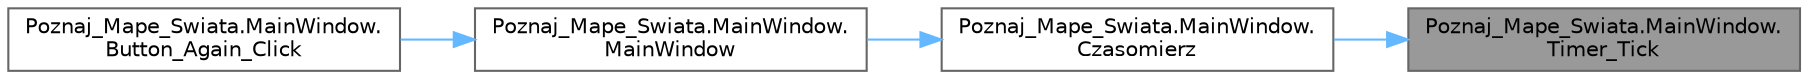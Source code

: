 digraph "Poznaj_Mape_Swiata.MainWindow.Timer_Tick"
{
 // LATEX_PDF_SIZE
  bgcolor="transparent";
  edge [fontname=Helvetica,fontsize=10,labelfontname=Helvetica,labelfontsize=10];
  node [fontname=Helvetica,fontsize=10,shape=box,height=0.2,width=0.4];
  rankdir="RL";
  Node1 [label="Poznaj_Mape_Swiata.MainWindow.\lTimer_Tick",height=0.2,width=0.4,color="gray40", fillcolor="grey60", style="filled", fontcolor="black",tooltip="Metoda odpowiedzialna za wyswietlanie oraz odliczanie czasu na gre w rundzie"];
  Node1 -> Node2 [dir="back",color="steelblue1",style="solid"];
  Node2 [label="Poznaj_Mape_Swiata.MainWindow.\lCzasomierz",height=0.2,width=0.4,color="grey40", fillcolor="white", style="filled",URL="$class_poznaj___mape___swiata_1_1_main_window.html#af6b775ad0d42a5408559dc12a3b19295",tooltip="Metoda przechowująca dane licznika czasu na rundę"];
  Node2 -> Node3 [dir="back",color="steelblue1",style="solid"];
  Node3 [label="Poznaj_Mape_Swiata.MainWindow.\lMainWindow",height=0.2,width=0.4,color="grey40", fillcolor="white", style="filled",URL="$class_poznaj___mape___swiata_1_1_main_window.html#aa7dfc519c9476b211f6ef124e87e79ed",tooltip="Konstruktor programu inicjujacy gre"];
  Node3 -> Node4 [dir="back",color="steelblue1",style="solid"];
  Node4 [label="Poznaj_Mape_Swiata.MainWindow.\lButton_Again_Click",height=0.2,width=0.4,color="grey40", fillcolor="white", style="filled",URL="$class_poznaj___mape___swiata_1_1_main_window.html#a0255a7313d01a7d3f08513a300680668",tooltip="Metoda, ktora po przegranej nastepuje mozliwosc ponownej gry"];
}
